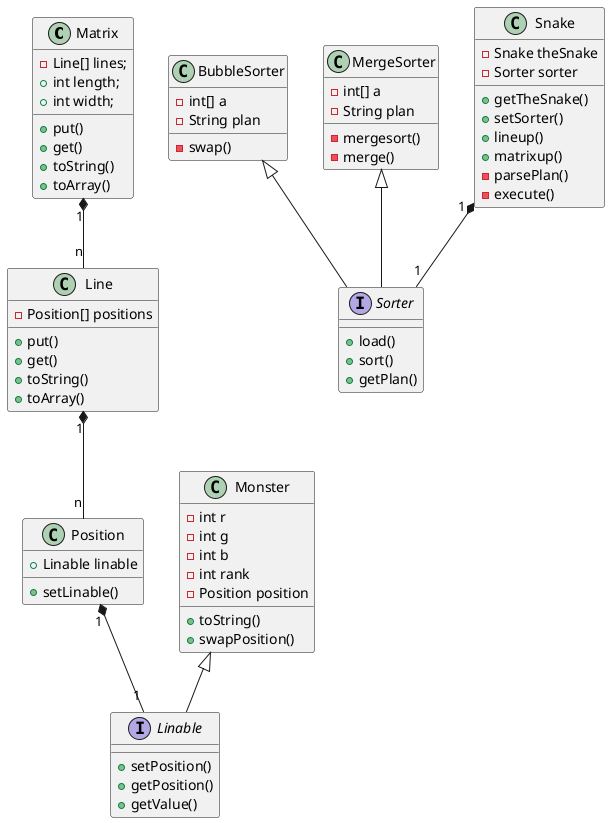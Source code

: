 @startuml class3

class Matrix
{
    - Line[] lines;
    + int length;
    + int width;
    + put()
    + get()
    + toString()
    + toArray()
}

class Line
{
    - Position[] positions
    + put()
    + get()
    + toString()
    + toArray()
}

class Position
{
    + Linable linable
    + setLinable()
}

interface Linable
{
    + setPosition()
    + getPosition()
    + getValue()
}

Matrix "1" *-- "n" Line
Line "1" *-- "n" Position
Position "1" *-- "1" Linable

class BubbleSorter
{
    - int[] a
    - String plan
    - swap()
}

class MergeSorter
{
    - int[] a
    - String plan
    - mergesort()
    - merge()
}

interface Sorter
{
    + load()
    + sort()
    + getPlan()
}

BubbleSorter <|--Sorter
MergeSorter <|--Sorter

class Monster
{
    - int r
    - int g
    - int b
    - int rank
    - Position position
    + toString()
    + swapPosition()
}

Monster <|-- Linable

class Snake
{
    - Snake theSnake
    - Sorter sorter
    + getTheSnake()
    + setSorter()
    + lineup()
    + matrixup()
    - parsePlan()
    - execute()
}

Snake "1" *-- "1" Sorter

@enduml